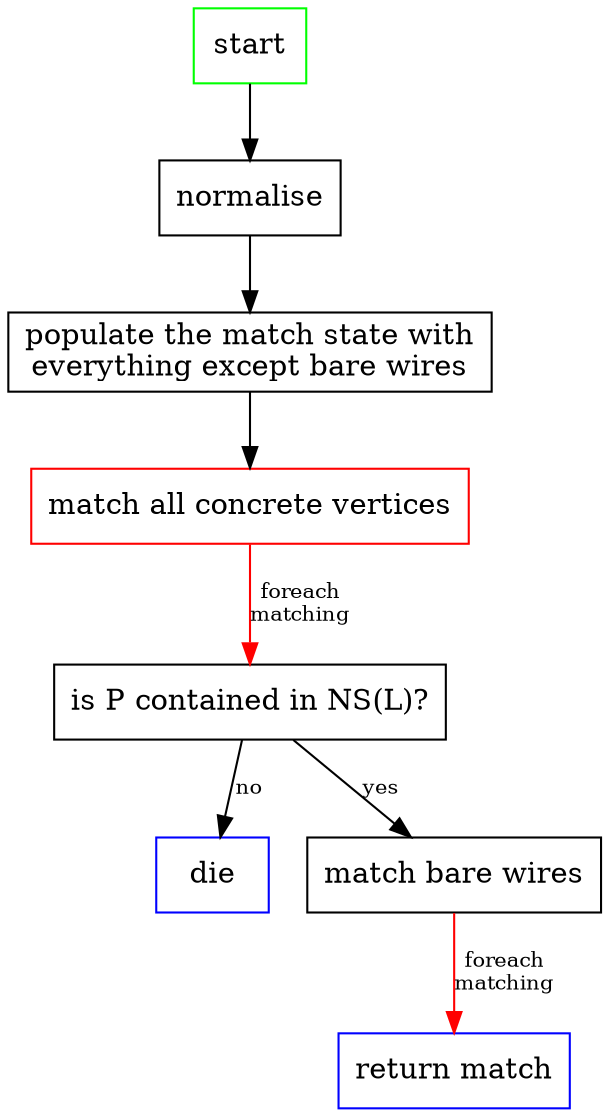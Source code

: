 digraph {
    node [shape=box]
    edge [fontsize=10]

    start [color=green]
    normalise [label="normalise"]
    addverts [label="populate the match state with\neverything except bare wires"]
    match [label="match all concrete vertices",color=red]
    ptest [label="is P contained in NS(L)?"]
    die [label=die,color=blue]
    emptywires [label="match bare wires"]
    done [label="return match",color=blue]
    
    start -> normalise -> addverts -> match
    match -> ptest [label="foreach\nmatching",color=red]
    ptest -> emptywires [label=yes]
    ptest -> die [label=no]
    emptywires -> done [label="foreach\nmatching",color=red]
}
